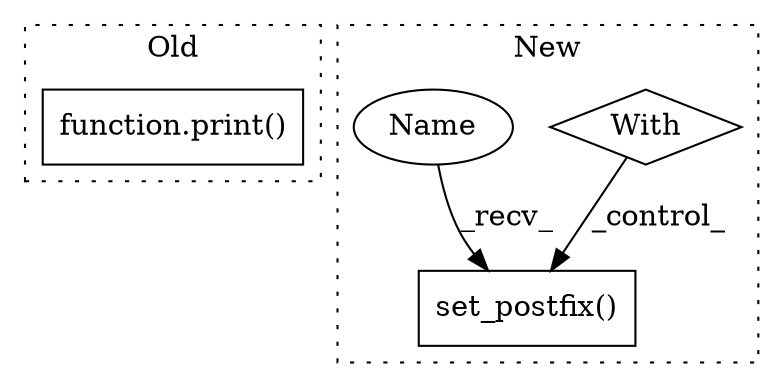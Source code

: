 digraph G {
subgraph cluster0 {
1 [label="function.print()" a="75" s="1682,1731" l="6,1" shape="box"];
label = "Old";
style="dotted";
}
subgraph cluster1 {
2 [label="set_postfix()" a="75" s="3490" l="69" shape="box"];
3 [label="With" a="39" s="2336,2345" l="5,105" shape="diamond"];
4 [label="Name" a="87" s="3490" l="4" shape="ellipse"];
label = "New";
style="dotted";
}
3 -> 2 [label="_control_"];
4 -> 2 [label="_recv_"];
}